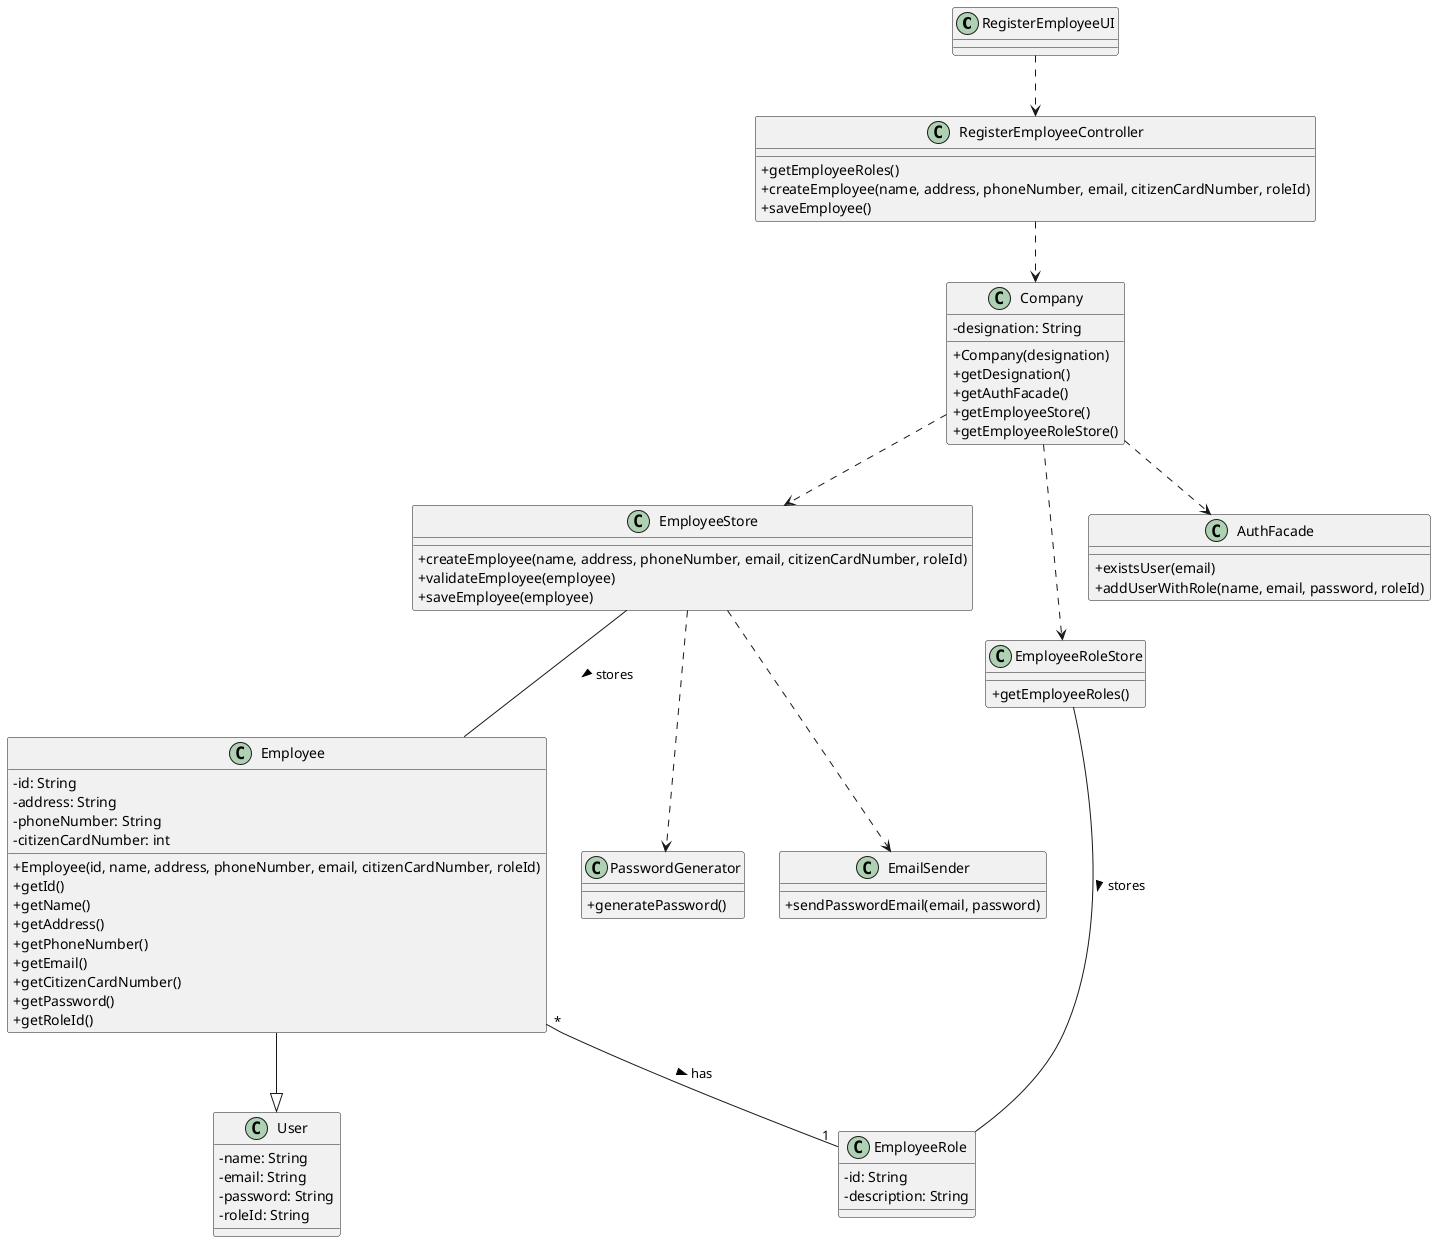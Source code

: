 @startuml US10_CD
skinparam classAttributeIconSize 0

class RegisterEmployeeUI {
}

class RegisterEmployeeController {
  +getEmployeeRoles()
  +createEmployee(name, address, phoneNumber, email, citizenCardNumber, roleId)
  +saveEmployee()
}

class Company {
  -designation: String
  +Company(designation)
  +getDesignation()
  +getAuthFacade()
  +getEmployeeStore()
  +getEmployeeRoleStore()
}

class EmployeeStore {
  +createEmployee(name, address, phoneNumber, email, citizenCardNumber, roleId)
  +validateEmployee(employee)
  +saveEmployee(employee)
}

class Employee {
  -id: String
  -address: String
  -phoneNumber: String
  -citizenCardNumber: int
  +Employee(id, name, address, phoneNumber, email, citizenCardNumber, roleId)
  +getId()
  +getName()
  +getAddress()
  +getPhoneNumber()
  +getEmail()
  +getCitizenCardNumber()
  +getPassword()
  +getRoleId()
}

class EmployeeRoleStore {
  +getEmployeeRoles()
}

class AuthFacade {
  +existsUser(email)
  +addUserWithRole(name, email, password, roleId)
}

class PasswordGenerator {
  +generatePassword()
}

class EmailSender {
  +sendPasswordEmail(email, password)
}

class User {
  -name: String
  -email: String
  -password: String
  -roleId: String
}

class EmployeeRole {
  -id: String
  -description: String
}

RegisterEmployeeUI ..> RegisterEmployeeController

' RegisterEmployeeController ..> EmployeeStore
RegisterEmployeeController ..> Company
' RegisterEmployeeController ..> AuthFacade
' RegisterEmployeeController ..> EmployeeRoleStore

' EmployeeStore ..> AuthFacade
EmployeeStore ..> PasswordGenerator
EmployeeStore ..> EmailSender
EmployeeStore -- Employee : stores >

Company ..> AuthFacade
Company ..> EmployeeStore
Company ..> EmployeeRoleStore

Employee --|> User
Employee "*" -- "1" EmployeeRole : has >

EmployeeRoleStore -- EmployeeRole : stores >

@enduml